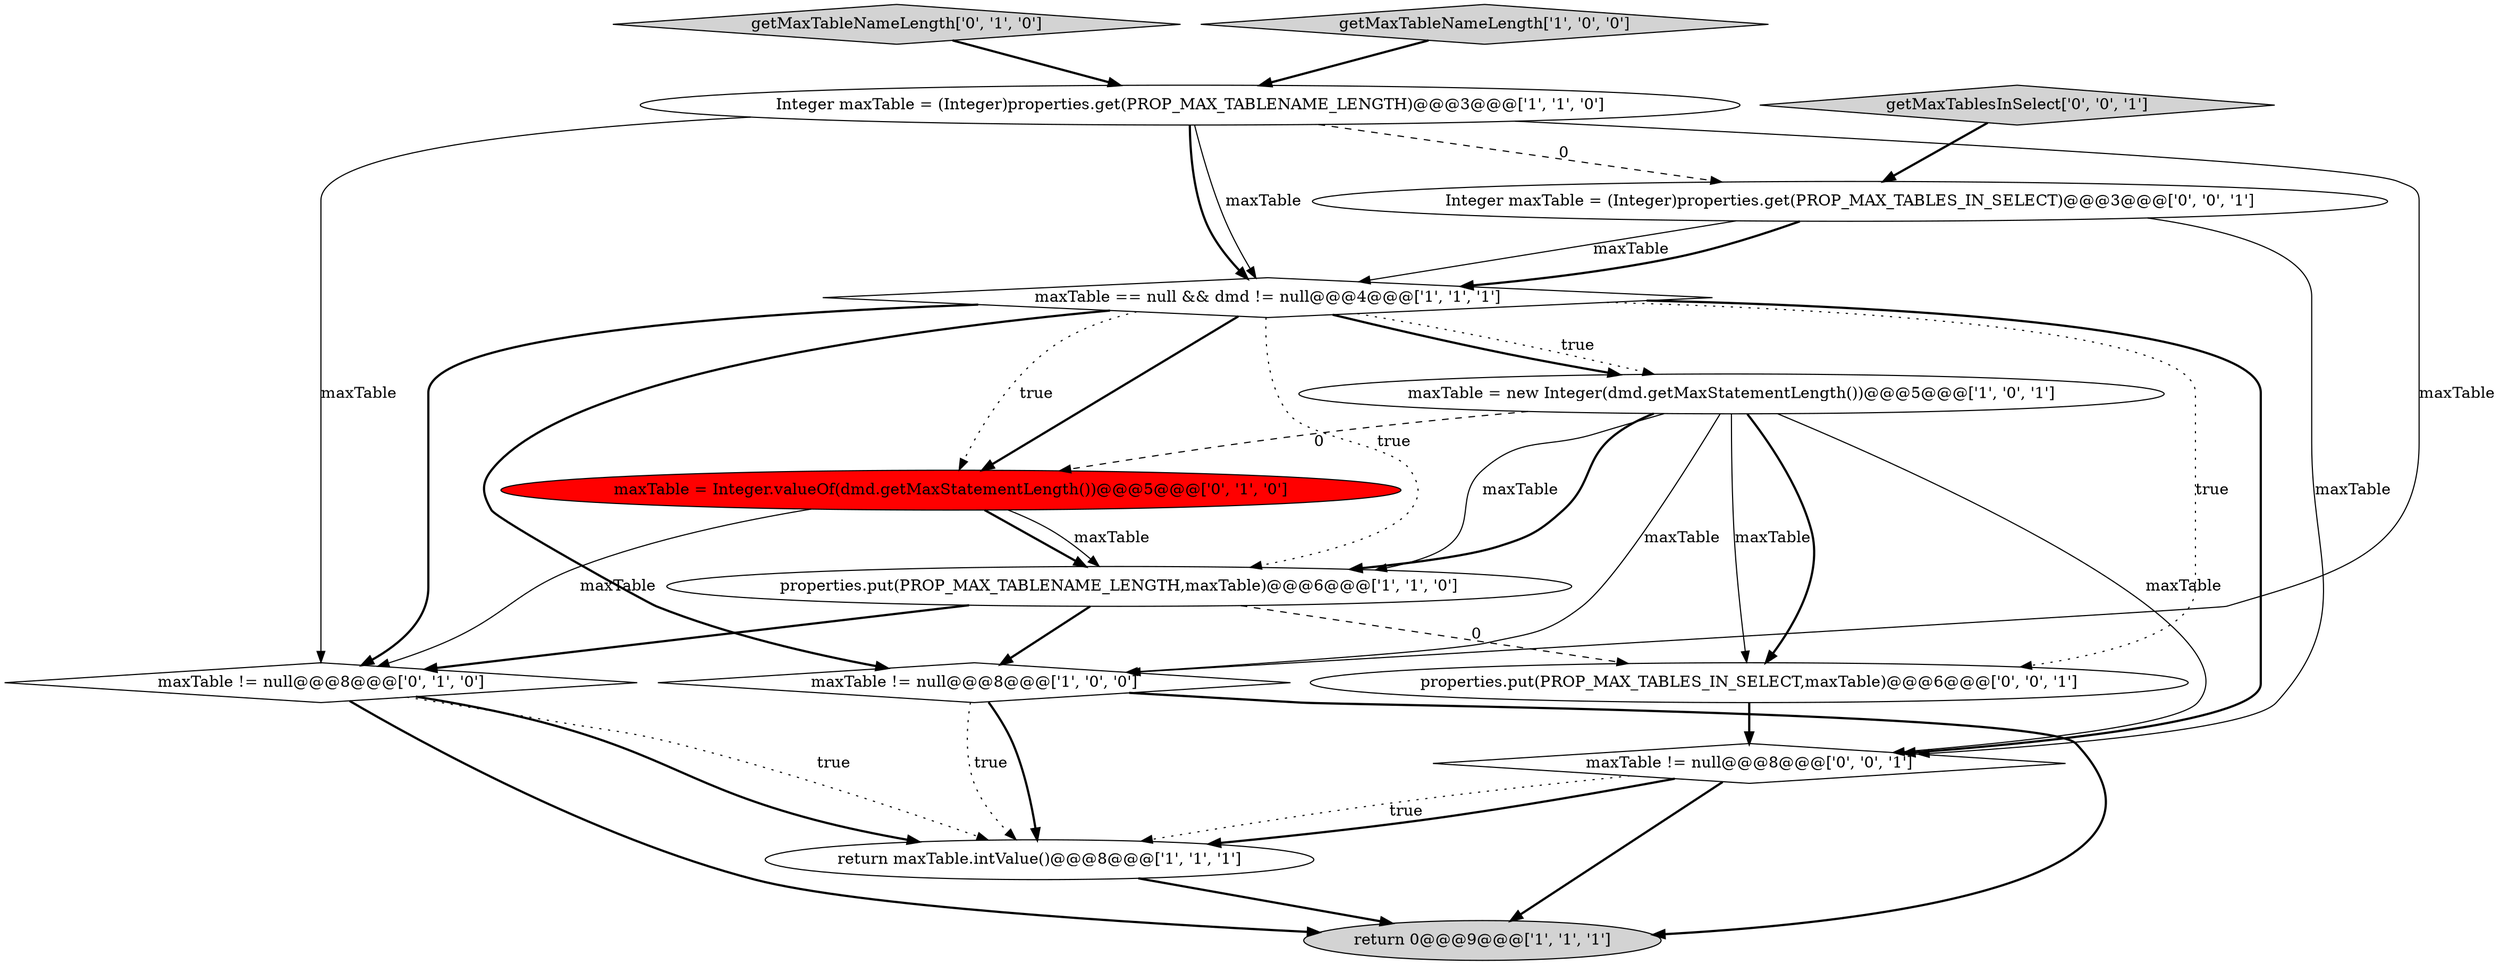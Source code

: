digraph {
7 [style = filled, label = "maxTable = new Integer(dmd.getMaxStatementLength())@@@5@@@['1', '0', '1']", fillcolor = white, shape = ellipse image = "AAA0AAABBB1BBB"];
8 [style = filled, label = "getMaxTableNameLength['0', '1', '0']", fillcolor = lightgray, shape = diamond image = "AAA0AAABBB2BBB"];
0 [style = filled, label = "maxTable == null && dmd != null@@@4@@@['1', '1', '1']", fillcolor = white, shape = diamond image = "AAA0AAABBB1BBB"];
11 [style = filled, label = "Integer maxTable = (Integer)properties.get(PROP_MAX_TABLES_IN_SELECT)@@@3@@@['0', '0', '1']", fillcolor = white, shape = ellipse image = "AAA0AAABBB3BBB"];
14 [style = filled, label = "getMaxTablesInSelect['0', '0', '1']", fillcolor = lightgray, shape = diamond image = "AAA0AAABBB3BBB"];
2 [style = filled, label = "maxTable != null@@@8@@@['1', '0', '0']", fillcolor = white, shape = diamond image = "AAA0AAABBB1BBB"];
10 [style = filled, label = "maxTable = Integer.valueOf(dmd.getMaxStatementLength())@@@5@@@['0', '1', '0']", fillcolor = red, shape = ellipse image = "AAA1AAABBB2BBB"];
9 [style = filled, label = "maxTable != null@@@8@@@['0', '1', '0']", fillcolor = white, shape = diamond image = "AAA0AAABBB2BBB"];
1 [style = filled, label = "getMaxTableNameLength['1', '0', '0']", fillcolor = lightgray, shape = diamond image = "AAA0AAABBB1BBB"];
3 [style = filled, label = "properties.put(PROP_MAX_TABLENAME_LENGTH,maxTable)@@@6@@@['1', '1', '0']", fillcolor = white, shape = ellipse image = "AAA0AAABBB1BBB"];
6 [style = filled, label = "Integer maxTable = (Integer)properties.get(PROP_MAX_TABLENAME_LENGTH)@@@3@@@['1', '1', '0']", fillcolor = white, shape = ellipse image = "AAA0AAABBB1BBB"];
13 [style = filled, label = "maxTable != null@@@8@@@['0', '0', '1']", fillcolor = white, shape = diamond image = "AAA0AAABBB3BBB"];
4 [style = filled, label = "return maxTable.intValue()@@@8@@@['1', '1', '1']", fillcolor = white, shape = ellipse image = "AAA0AAABBB1BBB"];
5 [style = filled, label = "return 0@@@9@@@['1', '1', '1']", fillcolor = lightgray, shape = ellipse image = "AAA0AAABBB1BBB"];
12 [style = filled, label = "properties.put(PROP_MAX_TABLES_IN_SELECT,maxTable)@@@6@@@['0', '0', '1']", fillcolor = white, shape = ellipse image = "AAA0AAABBB3BBB"];
6->9 [style = solid, label="maxTable"];
7->12 [style = solid, label="maxTable"];
0->12 [style = dotted, label="true"];
0->9 [style = bold, label=""];
6->0 [style = solid, label="maxTable"];
7->2 [style = solid, label="maxTable"];
0->13 [style = bold, label=""];
11->13 [style = solid, label="maxTable"];
0->10 [style = dotted, label="true"];
7->12 [style = bold, label=""];
9->4 [style = bold, label=""];
0->2 [style = bold, label=""];
11->0 [style = solid, label="maxTable"];
6->2 [style = solid, label="maxTable"];
6->11 [style = dashed, label="0"];
10->3 [style = bold, label=""];
8->6 [style = bold, label=""];
6->0 [style = bold, label=""];
7->13 [style = solid, label="maxTable"];
2->4 [style = bold, label=""];
7->3 [style = bold, label=""];
0->7 [style = bold, label=""];
3->9 [style = bold, label=""];
12->13 [style = bold, label=""];
0->10 [style = bold, label=""];
11->0 [style = bold, label=""];
1->6 [style = bold, label=""];
3->12 [style = dashed, label="0"];
3->2 [style = bold, label=""];
10->9 [style = solid, label="maxTable"];
2->4 [style = dotted, label="true"];
13->5 [style = bold, label=""];
9->5 [style = bold, label=""];
9->4 [style = dotted, label="true"];
7->10 [style = dashed, label="0"];
0->3 [style = dotted, label="true"];
0->7 [style = dotted, label="true"];
10->3 [style = solid, label="maxTable"];
14->11 [style = bold, label=""];
4->5 [style = bold, label=""];
13->4 [style = dotted, label="true"];
7->3 [style = solid, label="maxTable"];
2->5 [style = bold, label=""];
13->4 [style = bold, label=""];
}
